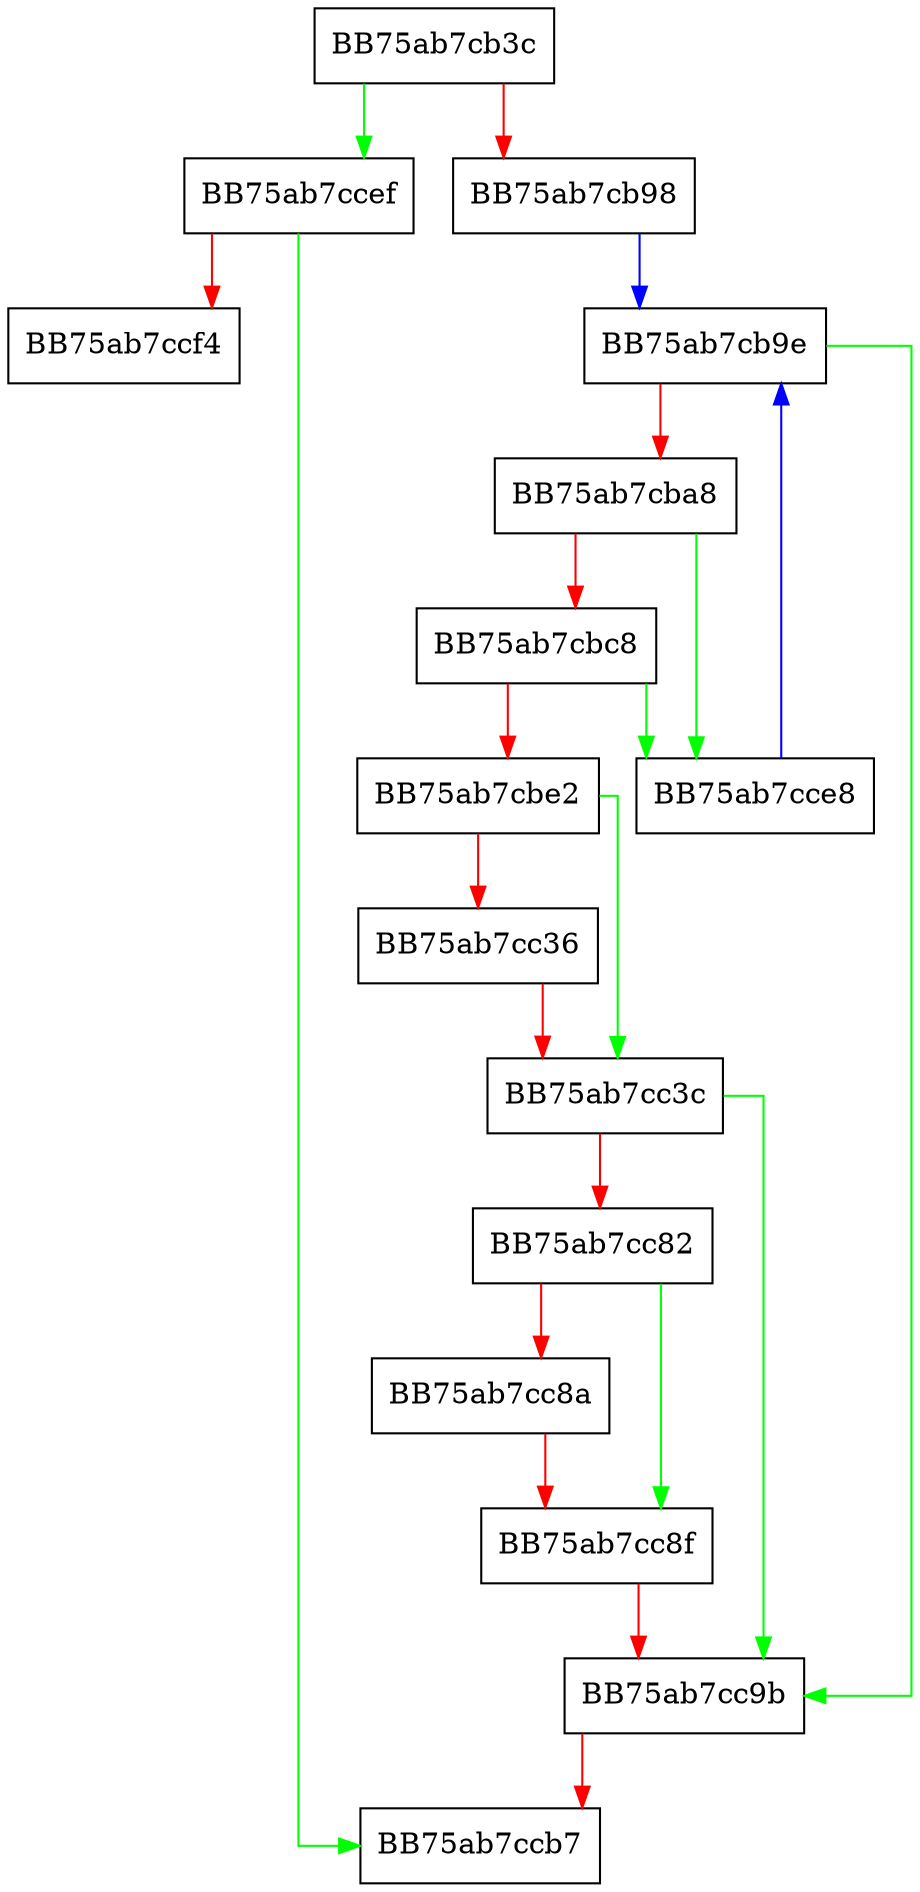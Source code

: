 digraph AddTrackedPath {
  node [shape="box"];
  graph [splines=ortho];
  BB75ab7cb3c -> BB75ab7ccef [color="green"];
  BB75ab7cb3c -> BB75ab7cb98 [color="red"];
  BB75ab7cb98 -> BB75ab7cb9e [color="blue"];
  BB75ab7cb9e -> BB75ab7cc9b [color="green"];
  BB75ab7cb9e -> BB75ab7cba8 [color="red"];
  BB75ab7cba8 -> BB75ab7cce8 [color="green"];
  BB75ab7cba8 -> BB75ab7cbc8 [color="red"];
  BB75ab7cbc8 -> BB75ab7cce8 [color="green"];
  BB75ab7cbc8 -> BB75ab7cbe2 [color="red"];
  BB75ab7cbe2 -> BB75ab7cc3c [color="green"];
  BB75ab7cbe2 -> BB75ab7cc36 [color="red"];
  BB75ab7cc36 -> BB75ab7cc3c [color="red"];
  BB75ab7cc3c -> BB75ab7cc9b [color="green"];
  BB75ab7cc3c -> BB75ab7cc82 [color="red"];
  BB75ab7cc82 -> BB75ab7cc8f [color="green"];
  BB75ab7cc82 -> BB75ab7cc8a [color="red"];
  BB75ab7cc8a -> BB75ab7cc8f [color="red"];
  BB75ab7cc8f -> BB75ab7cc9b [color="red"];
  BB75ab7cc9b -> BB75ab7ccb7 [color="red"];
  BB75ab7cce8 -> BB75ab7cb9e [color="blue"];
  BB75ab7ccef -> BB75ab7ccb7 [color="green"];
  BB75ab7ccef -> BB75ab7ccf4 [color="red"];
}